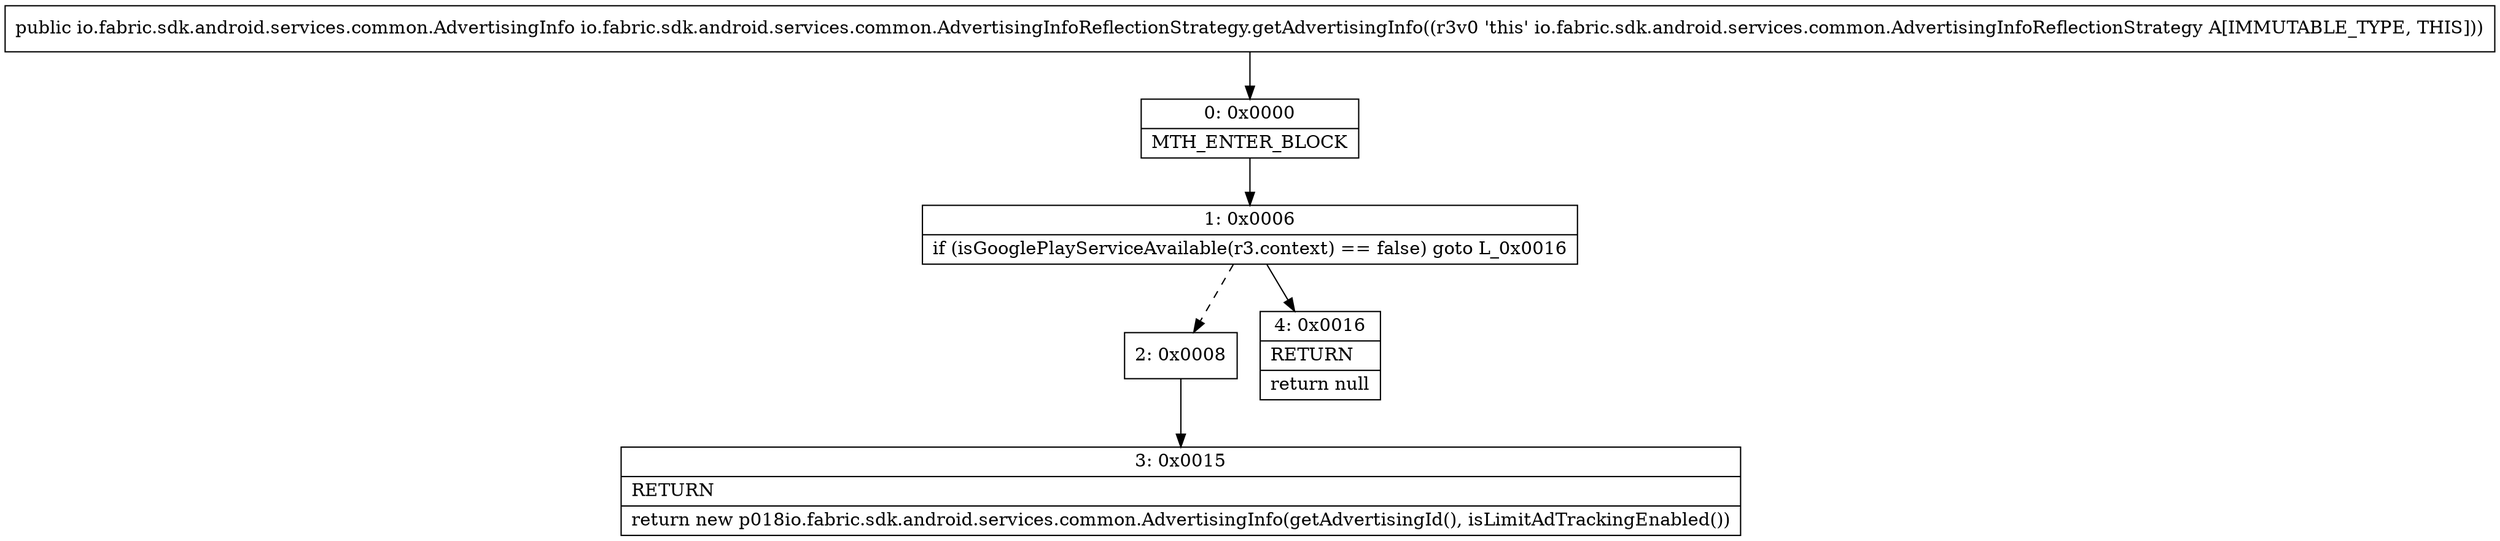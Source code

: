 digraph "CFG forio.fabric.sdk.android.services.common.AdvertisingInfoReflectionStrategy.getAdvertisingInfo()Lio\/fabric\/sdk\/android\/services\/common\/AdvertisingInfo;" {
Node_0 [shape=record,label="{0\:\ 0x0000|MTH_ENTER_BLOCK\l}"];
Node_1 [shape=record,label="{1\:\ 0x0006|if (isGooglePlayServiceAvailable(r3.context) == false) goto L_0x0016\l}"];
Node_2 [shape=record,label="{2\:\ 0x0008}"];
Node_3 [shape=record,label="{3\:\ 0x0015|RETURN\l|return new p018io.fabric.sdk.android.services.common.AdvertisingInfo(getAdvertisingId(), isLimitAdTrackingEnabled())\l}"];
Node_4 [shape=record,label="{4\:\ 0x0016|RETURN\l|return null\l}"];
MethodNode[shape=record,label="{public io.fabric.sdk.android.services.common.AdvertisingInfo io.fabric.sdk.android.services.common.AdvertisingInfoReflectionStrategy.getAdvertisingInfo((r3v0 'this' io.fabric.sdk.android.services.common.AdvertisingInfoReflectionStrategy A[IMMUTABLE_TYPE, THIS])) }"];
MethodNode -> Node_0;
Node_0 -> Node_1;
Node_1 -> Node_2[style=dashed];
Node_1 -> Node_4;
Node_2 -> Node_3;
}

